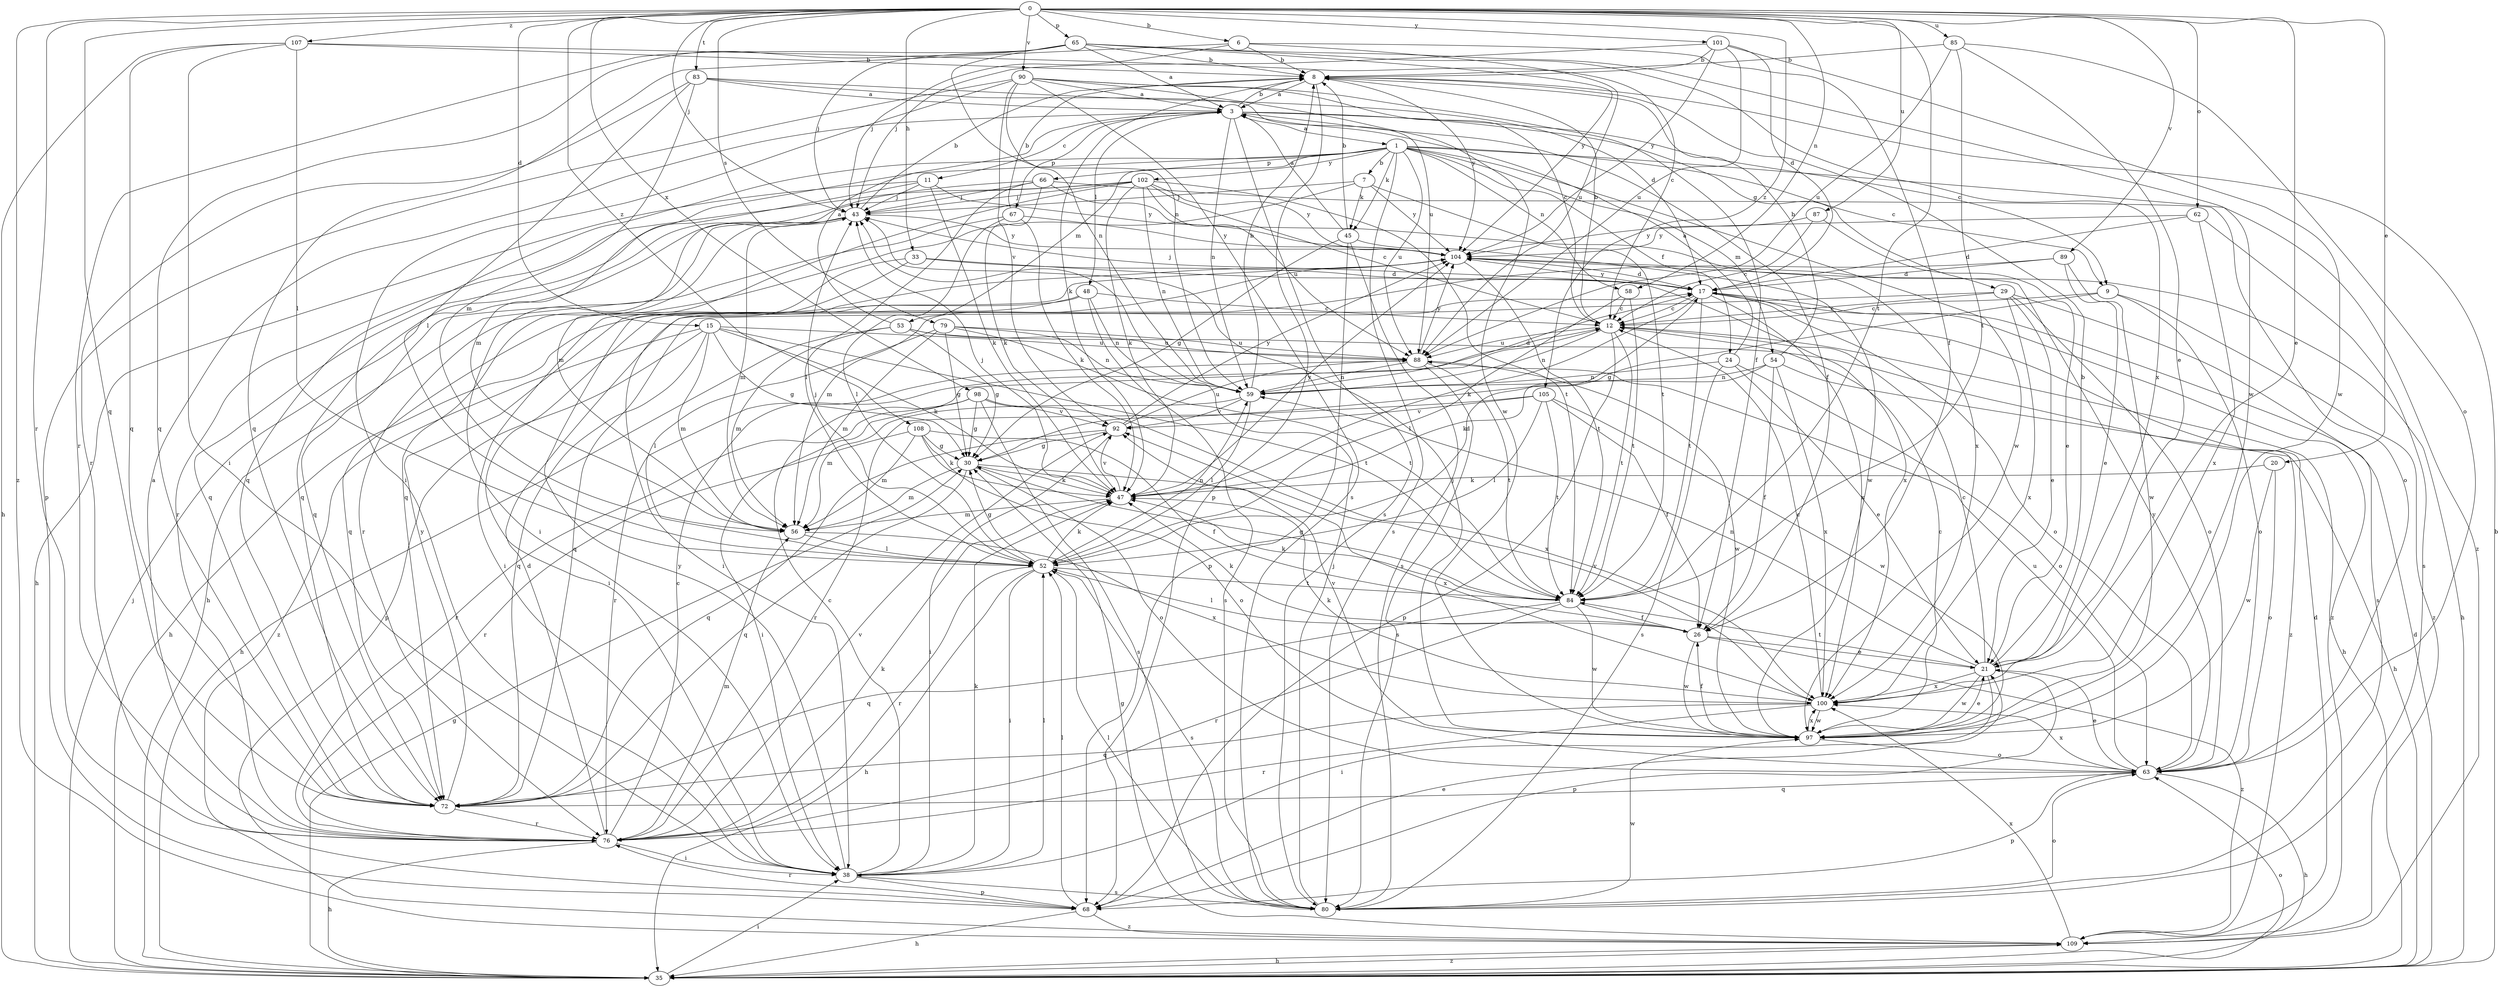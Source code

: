 strict digraph  {
0;
1;
3;
6;
7;
8;
9;
11;
12;
15;
17;
20;
21;
24;
26;
29;
30;
33;
35;
38;
43;
45;
47;
48;
52;
53;
54;
56;
58;
59;
62;
63;
65;
66;
67;
68;
72;
76;
79;
80;
83;
84;
85;
87;
88;
89;
90;
92;
97;
98;
100;
101;
102;
104;
105;
107;
108;
109;
0 -> 6  [label=b];
0 -> 15  [label=d];
0 -> 20  [label=e];
0 -> 21  [label=e];
0 -> 33  [label=h];
0 -> 43  [label=j];
0 -> 58  [label=n];
0 -> 62  [label=o];
0 -> 65  [label=p];
0 -> 72  [label=q];
0 -> 76  [label=r];
0 -> 79  [label=s];
0 -> 83  [label=t];
0 -> 84  [label=t];
0 -> 85  [label=u];
0 -> 87  [label=u];
0 -> 89  [label=v];
0 -> 90  [label=v];
0 -> 98  [label=x];
0 -> 101  [label=y];
0 -> 105  [label=z];
0 -> 107  [label=z];
0 -> 108  [label=z];
0 -> 109  [label=z];
1 -> 7  [label=b];
1 -> 9  [label=c];
1 -> 24  [label=f];
1 -> 45  [label=k];
1 -> 53  [label=m];
1 -> 54  [label=m];
1 -> 56  [label=m];
1 -> 58  [label=n];
1 -> 66  [label=p];
1 -> 72  [label=q];
1 -> 80  [label=s];
1 -> 88  [label=u];
1 -> 97  [label=w];
1 -> 102  [label=y];
1 -> 109  [label=z];
3 -> 1  [label=a];
3 -> 8  [label=b];
3 -> 9  [label=c];
3 -> 11  [label=c];
3 -> 26  [label=f];
3 -> 29  [label=g];
3 -> 48  [label=l];
3 -> 59  [label=n];
3 -> 67  [label=p];
3 -> 80  [label=s];
6 -> 8  [label=b];
6 -> 26  [label=f];
6 -> 43  [label=j];
6 -> 72  [label=q];
6 -> 88  [label=u];
7 -> 43  [label=j];
7 -> 45  [label=k];
7 -> 72  [label=q];
7 -> 84  [label=t];
7 -> 104  [label=y];
8 -> 3  [label=a];
8 -> 47  [label=k];
8 -> 68  [label=p];
8 -> 104  [label=y];
9 -> 12  [label=c];
9 -> 30  [label=g];
9 -> 63  [label=o];
9 -> 109  [label=z];
11 -> 35  [label=h];
11 -> 43  [label=j];
11 -> 47  [label=k];
11 -> 72  [label=q];
11 -> 104  [label=y];
12 -> 8  [label=b];
12 -> 35  [label=h];
12 -> 59  [label=n];
12 -> 68  [label=p];
12 -> 84  [label=t];
12 -> 88  [label=u];
15 -> 30  [label=g];
15 -> 47  [label=k];
15 -> 56  [label=m];
15 -> 68  [label=p];
15 -> 72  [label=q];
15 -> 84  [label=t];
15 -> 88  [label=u];
15 -> 109  [label=z];
17 -> 12  [label=c];
17 -> 43  [label=j];
17 -> 47  [label=k];
17 -> 63  [label=o];
17 -> 84  [label=t];
17 -> 100  [label=x];
17 -> 104  [label=y];
17 -> 109  [label=z];
20 -> 47  [label=k];
20 -> 63  [label=o];
20 -> 97  [label=w];
21 -> 8  [label=b];
21 -> 12  [label=c];
21 -> 38  [label=i];
21 -> 59  [label=n];
21 -> 68  [label=p];
21 -> 84  [label=t];
21 -> 97  [label=w];
21 -> 100  [label=x];
24 -> 3  [label=a];
24 -> 21  [label=e];
24 -> 59  [label=n];
24 -> 63  [label=o];
24 -> 80  [label=s];
26 -> 21  [label=e];
26 -> 47  [label=k];
26 -> 52  [label=l];
26 -> 97  [label=w];
26 -> 109  [label=z];
29 -> 12  [label=c];
29 -> 21  [label=e];
29 -> 63  [label=o];
29 -> 72  [label=q];
29 -> 80  [label=s];
29 -> 100  [label=x];
30 -> 47  [label=k];
30 -> 56  [label=m];
30 -> 63  [label=o];
30 -> 72  [label=q];
30 -> 100  [label=x];
33 -> 17  [label=d];
33 -> 38  [label=i];
33 -> 72  [label=q];
33 -> 100  [label=x];
35 -> 8  [label=b];
35 -> 17  [label=d];
35 -> 30  [label=g];
35 -> 38  [label=i];
35 -> 43  [label=j];
35 -> 63  [label=o];
35 -> 109  [label=z];
38 -> 12  [label=c];
38 -> 47  [label=k];
38 -> 52  [label=l];
38 -> 68  [label=p];
38 -> 80  [label=s];
38 -> 104  [label=y];
43 -> 8  [label=b];
43 -> 56  [label=m];
43 -> 72  [label=q];
43 -> 76  [label=r];
43 -> 104  [label=y];
45 -> 3  [label=a];
45 -> 8  [label=b];
45 -> 30  [label=g];
45 -> 68  [label=p];
45 -> 80  [label=s];
45 -> 97  [label=w];
47 -> 43  [label=j];
47 -> 56  [label=m];
47 -> 92  [label=v];
47 -> 104  [label=y];
48 -> 12  [label=c];
48 -> 35  [label=h];
48 -> 38  [label=i];
48 -> 59  [label=n];
48 -> 80  [label=s];
52 -> 17  [label=d];
52 -> 30  [label=g];
52 -> 35  [label=h];
52 -> 38  [label=i];
52 -> 43  [label=j];
52 -> 47  [label=k];
52 -> 59  [label=n];
52 -> 76  [label=r];
52 -> 80  [label=s];
52 -> 84  [label=t];
53 -> 3  [label=a];
53 -> 30  [label=g];
53 -> 35  [label=h];
53 -> 56  [label=m];
53 -> 88  [label=u];
53 -> 109  [label=z];
54 -> 8  [label=b];
54 -> 26  [label=f];
54 -> 35  [label=h];
54 -> 47  [label=k];
54 -> 59  [label=n];
54 -> 100  [label=x];
56 -> 52  [label=l];
56 -> 100  [label=x];
58 -> 12  [label=c];
58 -> 52  [label=l];
58 -> 84  [label=t];
59 -> 8  [label=b];
59 -> 17  [label=d];
59 -> 52  [label=l];
59 -> 56  [label=m];
59 -> 92  [label=v];
62 -> 17  [label=d];
62 -> 80  [label=s];
62 -> 100  [label=x];
62 -> 104  [label=y];
63 -> 21  [label=e];
63 -> 35  [label=h];
63 -> 68  [label=p];
63 -> 72  [label=q];
63 -> 88  [label=u];
63 -> 100  [label=x];
63 -> 104  [label=y];
65 -> 3  [label=a];
65 -> 8  [label=b];
65 -> 43  [label=j];
65 -> 59  [label=n];
65 -> 72  [label=q];
65 -> 76  [label=r];
65 -> 97  [label=w];
65 -> 100  [label=x];
65 -> 104  [label=y];
66 -> 38  [label=i];
66 -> 43  [label=j];
66 -> 47  [label=k];
66 -> 52  [label=l];
66 -> 63  [label=o];
66 -> 100  [label=x];
67 -> 8  [label=b];
67 -> 35  [label=h];
67 -> 47  [label=k];
67 -> 52  [label=l];
67 -> 104  [label=y];
68 -> 21  [label=e];
68 -> 35  [label=h];
68 -> 52  [label=l];
68 -> 76  [label=r];
68 -> 109  [label=z];
72 -> 76  [label=r];
72 -> 104  [label=y];
76 -> 3  [label=a];
76 -> 12  [label=c];
76 -> 17  [label=d];
76 -> 35  [label=h];
76 -> 38  [label=i];
76 -> 47  [label=k];
76 -> 56  [label=m];
76 -> 92  [label=v];
79 -> 30  [label=g];
79 -> 52  [label=l];
79 -> 56  [label=m];
79 -> 59  [label=n];
79 -> 84  [label=t];
79 -> 88  [label=u];
80 -> 43  [label=j];
80 -> 52  [label=l];
80 -> 63  [label=o];
80 -> 97  [label=w];
83 -> 3  [label=a];
83 -> 17  [label=d];
83 -> 52  [label=l];
83 -> 56  [label=m];
83 -> 76  [label=r];
83 -> 88  [label=u];
84 -> 26  [label=f];
84 -> 30  [label=g];
84 -> 47  [label=k];
84 -> 72  [label=q];
84 -> 76  [label=r];
84 -> 97  [label=w];
85 -> 8  [label=b];
85 -> 21  [label=e];
85 -> 63  [label=o];
85 -> 84  [label=t];
85 -> 88  [label=u];
87 -> 12  [label=c];
87 -> 21  [label=e];
87 -> 104  [label=y];
88 -> 59  [label=n];
88 -> 76  [label=r];
88 -> 80  [label=s];
88 -> 84  [label=t];
88 -> 97  [label=w];
88 -> 104  [label=y];
89 -> 17  [label=d];
89 -> 21  [label=e];
89 -> 38  [label=i];
89 -> 97  [label=w];
90 -> 3  [label=a];
90 -> 12  [label=c];
90 -> 26  [label=f];
90 -> 38  [label=i];
90 -> 59  [label=n];
90 -> 68  [label=p];
90 -> 80  [label=s];
90 -> 92  [label=v];
90 -> 97  [label=w];
92 -> 30  [label=g];
92 -> 38  [label=i];
92 -> 72  [label=q];
92 -> 88  [label=u];
92 -> 104  [label=y];
97 -> 12  [label=c];
97 -> 21  [label=e];
97 -> 26  [label=f];
97 -> 43  [label=j];
97 -> 63  [label=o];
97 -> 92  [label=v];
97 -> 100  [label=x];
98 -> 30  [label=g];
98 -> 38  [label=i];
98 -> 76  [label=r];
98 -> 80  [label=s];
98 -> 92  [label=v];
98 -> 100  [label=x];
100 -> 12  [label=c];
100 -> 47  [label=k];
100 -> 72  [label=q];
100 -> 76  [label=r];
100 -> 92  [label=v];
100 -> 97  [label=w];
101 -> 8  [label=b];
101 -> 17  [label=d];
101 -> 43  [label=j];
101 -> 88  [label=u];
101 -> 97  [label=w];
101 -> 104  [label=y];
102 -> 12  [label=c];
102 -> 43  [label=j];
102 -> 47  [label=k];
102 -> 56  [label=m];
102 -> 59  [label=n];
102 -> 72  [label=q];
102 -> 76  [label=r];
102 -> 84  [label=t];
102 -> 88  [label=u];
102 -> 104  [label=y];
104 -> 17  [label=d];
104 -> 35  [label=h];
104 -> 56  [label=m];
104 -> 84  [label=t];
105 -> 26  [label=f];
105 -> 52  [label=l];
105 -> 76  [label=r];
105 -> 84  [label=t];
105 -> 92  [label=v];
105 -> 97  [label=w];
107 -> 8  [label=b];
107 -> 12  [label=c];
107 -> 35  [label=h];
107 -> 38  [label=i];
107 -> 52  [label=l];
107 -> 72  [label=q];
108 -> 26  [label=f];
108 -> 30  [label=g];
108 -> 47  [label=k];
108 -> 56  [label=m];
108 -> 63  [label=o];
108 -> 76  [label=r];
109 -> 17  [label=d];
109 -> 30  [label=g];
109 -> 35  [label=h];
109 -> 100  [label=x];
}
